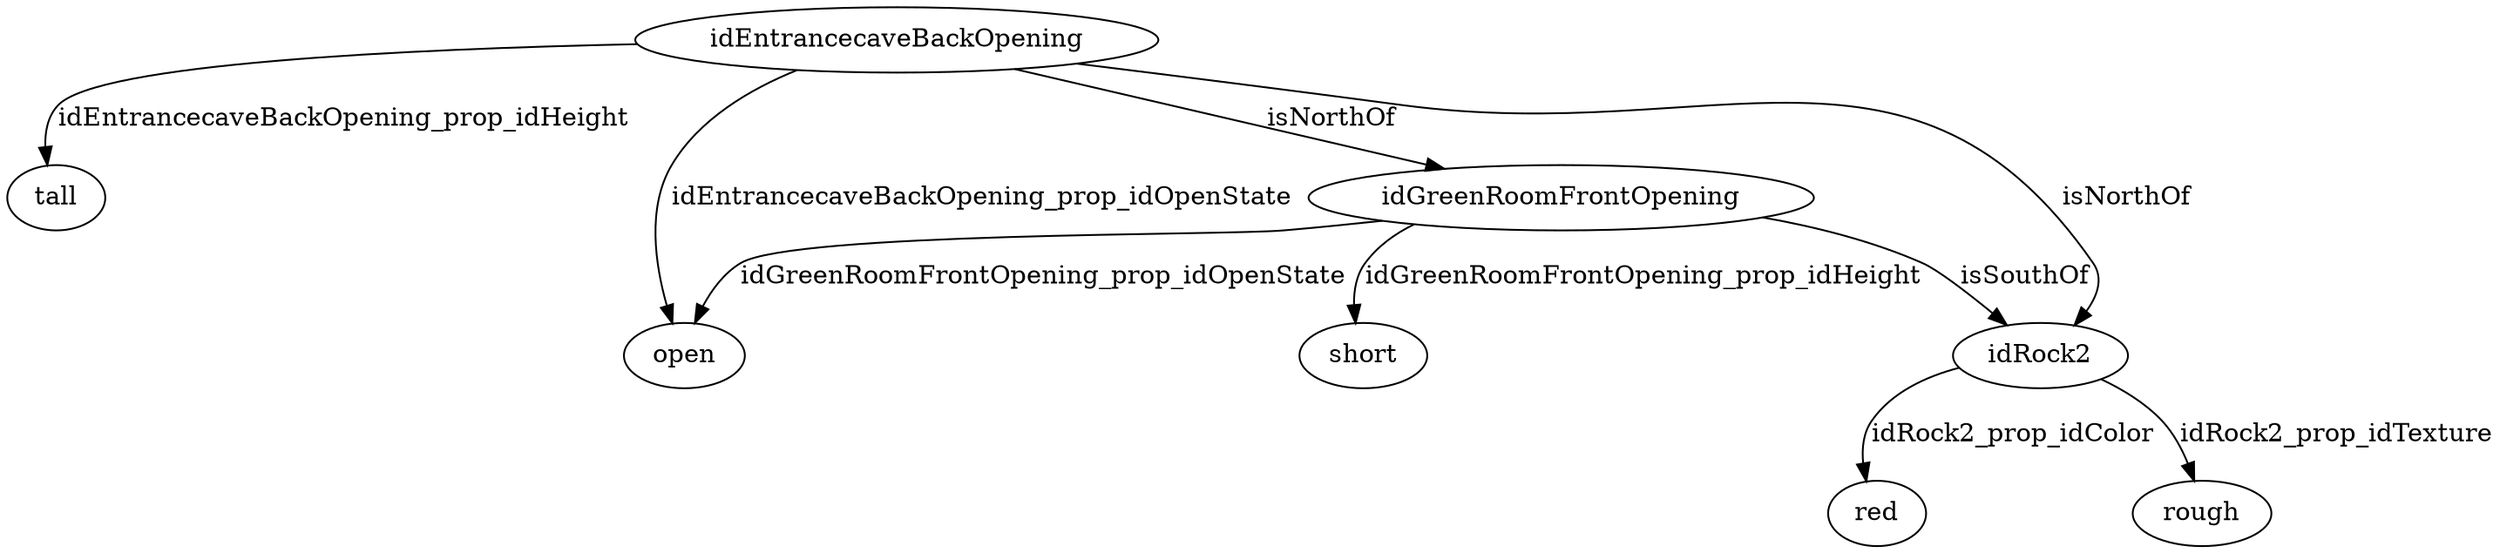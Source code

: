 strict digraph  {
idEntrancecaveBackOpening [node_type=entity_node, root=root];
tall;
open;
idRock2;
red;
rough;
idGreenRoomFrontOpening;
short;
idEntrancecaveBackOpening -> tall  [edge_type=property, label=idEntrancecaveBackOpening_prop_idHeight];
idEntrancecaveBackOpening -> open  [edge_type=property, label=idEntrancecaveBackOpening_prop_idOpenState];
idEntrancecaveBackOpening -> idRock2  [edge_type=relationship, label=isNorthOf];
idEntrancecaveBackOpening -> idGreenRoomFrontOpening  [edge_type=relationship, label=isNorthOf];
idRock2 -> red  [edge_type=property, label=idRock2_prop_idColor];
idRock2 -> rough  [edge_type=property, label=idRock2_prop_idTexture];
idGreenRoomFrontOpening -> short  [edge_type=property, label=idGreenRoomFrontOpening_prop_idHeight];
idGreenRoomFrontOpening -> open  [edge_type=property, label=idGreenRoomFrontOpening_prop_idOpenState];
idGreenRoomFrontOpening -> idRock2  [edge_type=relationship, label=isSouthOf];
}
